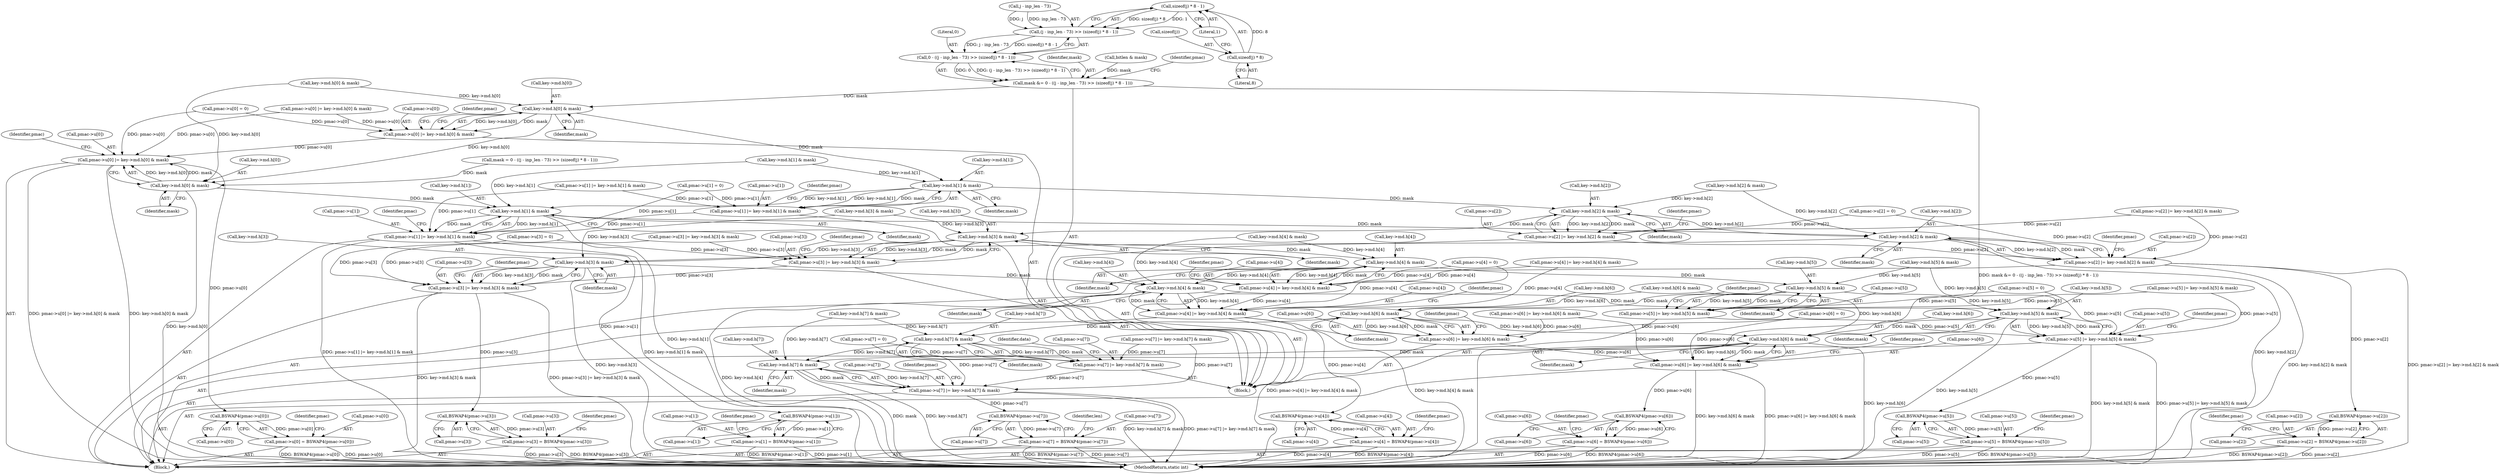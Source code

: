 digraph "0_openssl_68595c0c2886e7942a14f98c17a55a88afb6c292_0@API" {
"1001165" [label="(Call,sizeof(j) * 8 - 1)"];
"1001166" [label="(Call,sizeof(j) * 8)"];
"1001159" [label="(Call,(j - inp_len - 73) >> (sizeof(j) * 8 - 1))"];
"1001157" [label="(Call,0 - ((j - inp_len - 73) >> (sizeof(j) * 8 - 1)))"];
"1001155" [label="(Call,mask &= 0 - ((j - inp_len - 73) >> (sizeof(j) * 8 - 1)))"];
"1001177" [label="(Call,key->md.h[0] & mask)"];
"1001171" [label="(Call,pmac->u[0] |= key->md.h[0] & mask)"];
"1001406" [label="(Call,pmac->u[0] |= key->md.h[0] & mask)"];
"1001532" [label="(Call,BSWAP4(pmac->u[0]))"];
"1001526" [label="(Call,pmac->u[0] = BSWAP4(pmac->u[0]))"];
"1001192" [label="(Call,key->md.h[1] & mask)"];
"1001186" [label="(Call,pmac->u[1] |= key->md.h[1] & mask)"];
"1001421" [label="(Call,pmac->u[1] |= key->md.h[1] & mask)"];
"1001544" [label="(Call,BSWAP4(pmac->u[1]))"];
"1001538" [label="(Call,pmac->u[1] = BSWAP4(pmac->u[1]))"];
"1001207" [label="(Call,key->md.h[2] & mask)"];
"1001201" [label="(Call,pmac->u[2] |= key->md.h[2] & mask)"];
"1001436" [label="(Call,pmac->u[2] |= key->md.h[2] & mask)"];
"1001556" [label="(Call,BSWAP4(pmac->u[2]))"];
"1001550" [label="(Call,pmac->u[2] = BSWAP4(pmac->u[2]))"];
"1001222" [label="(Call,key->md.h[3] & mask)"];
"1001216" [label="(Call,pmac->u[3] |= key->md.h[3] & mask)"];
"1001451" [label="(Call,pmac->u[3] |= key->md.h[3] & mask)"];
"1001568" [label="(Call,BSWAP4(pmac->u[3]))"];
"1001562" [label="(Call,pmac->u[3] = BSWAP4(pmac->u[3]))"];
"1001237" [label="(Call,key->md.h[4] & mask)"];
"1001231" [label="(Call,pmac->u[4] |= key->md.h[4] & mask)"];
"1001466" [label="(Call,pmac->u[4] |= key->md.h[4] & mask)"];
"1001580" [label="(Call,BSWAP4(pmac->u[4]))"];
"1001574" [label="(Call,pmac->u[4] = BSWAP4(pmac->u[4]))"];
"1001252" [label="(Call,key->md.h[5] & mask)"];
"1001246" [label="(Call,pmac->u[5] |= key->md.h[5] & mask)"];
"1001481" [label="(Call,pmac->u[5] |= key->md.h[5] & mask)"];
"1001592" [label="(Call,BSWAP4(pmac->u[5]))"];
"1001586" [label="(Call,pmac->u[5] = BSWAP4(pmac->u[5]))"];
"1001267" [label="(Call,key->md.h[6] & mask)"];
"1001261" [label="(Call,pmac->u[6] |= key->md.h[6] & mask)"];
"1001496" [label="(Call,pmac->u[6] |= key->md.h[6] & mask)"];
"1001604" [label="(Call,BSWAP4(pmac->u[6]))"];
"1001598" [label="(Call,pmac->u[6] = BSWAP4(pmac->u[6]))"];
"1001282" [label="(Call,key->md.h[7] & mask)"];
"1001276" [label="(Call,pmac->u[7] |= key->md.h[7] & mask)"];
"1001511" [label="(Call,pmac->u[7] |= key->md.h[7] & mask)"];
"1001616" [label="(Call,BSWAP4(pmac->u[7]))"];
"1001610" [label="(Call,pmac->u[7] = BSWAP4(pmac->u[7]))"];
"1001517" [label="(Call,key->md.h[7] & mask)"];
"1001502" [label="(Call,key->md.h[6] & mask)"];
"1001487" [label="(Call,key->md.h[5] & mask)"];
"1001472" [label="(Call,key->md.h[4] & mask)"];
"1001457" [label="(Call,key->md.h[3] & mask)"];
"1001442" [label="(Call,key->md.h[2] & mask)"];
"1001427" [label="(Call,key->md.h[1] & mask)"];
"1001412" [label="(Call,key->md.h[0] & mask)"];
"1001232" [label="(Call,pmac->u[4])"];
"1001261" [label="(Call,pmac->u[6] |= key->md.h[6] & mask)"];
"1001290" [label="(Identifier,mask)"];
"1001420" [label="(Identifier,mask)"];
"1001604" [label="(Call,BSWAP4(pmac->u[6]))"];
"1001503" [label="(Call,key->md.h[6])"];
"1001002" [label="(Call,pmac->u[2] |= key->md.h[2] & mask)"];
"1001465" [label="(Identifier,mask)"];
"1001264" [label="(Identifier,pmac)"];
"1001427" [label="(Call,key->md.h[1] & mask)"];
"1001208" [label="(Call,key->md.h[2])"];
"1001217" [label="(Call,pmac->u[3])"];
"1001592" [label="(Call,BSWAP4(pmac->u[5]))"];
"1001171" [label="(Call,pmac->u[0] |= key->md.h[0] & mask)"];
"1001610" [label="(Call,pmac->u[7] = BSWAP4(pmac->u[7]))"];
"1001457" [label="(Call,key->md.h[3] & mask)"];
"1001083" [label="(Call,key->md.h[7] & mask)"];
"1001473" [label="(Call,key->md.h[4])"];
"1001283" [label="(Call,key->md.h[7])"];
"1001551" [label="(Call,pmac->u[2])"];
"1001223" [label="(Call,key->md.h[3])"];
"1001166" [label="(Call,sizeof(j) * 8)"];
"1000837" [label="(Call,pmac->u[6] = 0)"];
"1001458" [label="(Call,key->md.h[3])"];
"1001526" [label="(Call,pmac->u[0] = BSWAP4(pmac->u[0]))"];
"1001586" [label="(Call,pmac->u[5] = BSWAP4(pmac->u[5]))"];
"1001167" [label="(Call,sizeof(j))"];
"1001165" [label="(Call,sizeof(j) * 8 - 1)"];
"1001616" [label="(Call,BSWAP4(pmac->u[7]))"];
"1001617" [label="(Call,pmac->u[7])"];
"1001480" [label="(Identifier,mask)"];
"1001587" [label="(Call,pmac->u[5])"];
"1000809" [label="(Call,pmac->u[2] = 0)"];
"1001518" [label="(Call,key->md.h[7])"];
"1000823" [label="(Call,pmac->u[4] = 0)"];
"1000978" [label="(Call,key->md.h[0] & mask)"];
"1001216" [label="(Call,pmac->u[3] |= key->md.h[3] & mask)"];
"1001562" [label="(Call,pmac->u[3] = BSWAP4(pmac->u[3]))"];
"1001032" [label="(Call,pmac->u[4] |= key->md.h[4] & mask)"];
"1001260" [label="(Identifier,mask)"];
"1001282" [label="(Call,key->md.h[7] & mask)"];
"1001421" [label="(Call,pmac->u[1] |= key->md.h[1] & mask)"];
"1001439" [label="(Identifier,pmac)"];
"1001201" [label="(Call,pmac->u[2] |= key->md.h[2] & mask)"];
"1001185" [label="(Identifier,mask)"];
"1001159" [label="(Call,(j - inp_len - 73) >> (sizeof(j) * 8 - 1))"];
"1001247" [label="(Call,pmac->u[5])"];
"1001580" [label="(Call,BSWAP4(pmac->u[4]))"];
"1001237" [label="(Call,key->md.h[4] & mask)"];
"1001556" [label="(Call,BSWAP4(pmac->u[2]))"];
"1001186" [label="(Call,pmac->u[1] |= key->md.h[1] & mask)"];
"1001422" [label="(Call,pmac->u[1])"];
"1001268" [label="(Call,key->md.h[6])"];
"1001428" [label="(Call,key->md.h[1])"];
"1001569" [label="(Call,pmac->u[3])"];
"1001062" [label="(Call,pmac->u[6] |= key->md.h[6] & mask)"];
"1001452" [label="(Call,pmac->u[3])"];
"1001424" [label="(Identifier,pmac)"];
"1001145" [label="(Call,bitlen & mask)"];
"1001538" [label="(Call,pmac->u[1] = BSWAP4(pmac->u[1]))"];
"1001574" [label="(Call,pmac->u[4] = BSWAP4(pmac->u[4]))"];
"1001246" [label="(Call,pmac->u[5] |= key->md.h[5] & mask)"];
"1001466" [label="(Call,pmac->u[4] |= key->md.h[4] & mask)"];
"1001593" [label="(Call,pmac->u[5])"];
"1001219" [label="(Identifier,pmac)"];
"1001525" [label="(Identifier,mask)"];
"1001532" [label="(Call,BSWAP4(pmac->u[0]))"];
"1001275" [label="(Identifier,mask)"];
"1001407" [label="(Call,pmac->u[0])"];
"1001238" [label="(Call,key->md.h[4])"];
"1001390" [label="(Call,mask = 0 - ((j - inp_len - 73) >> (sizeof(j) * 8 - 1)))"];
"1001120" [label="(Block,)"];
"1001487" [label="(Call,key->md.h[5] & mask)"];
"1001541" [label="(Identifier,pmac)"];
"1001193" [label="(Call,key->md.h[1])"];
"1001249" [label="(Identifier,pmac)"];
"1001481" [label="(Call,pmac->u[5] |= key->md.h[5] & mask)"];
"1001451" [label="(Call,pmac->u[3] |= key->md.h[3] & mask)"];
"1001435" [label="(Identifier,mask)"];
"1001467" [label="(Call,pmac->u[4])"];
"1001204" [label="(Identifier,pmac)"];
"1001484" [label="(Identifier,pmac)"];
"1001605" [label="(Call,pmac->u[6])"];
"1001177" [label="(Call,key->md.h[0] & mask)"];
"1001262" [label="(Call,pmac->u[6])"];
"1001482" [label="(Call,pmac->u[5])"];
"1001565" [label="(Identifier,pmac)"];
"1001545" [label="(Call,pmac->u[1])"];
"1001623" [label="(Identifier,len)"];
"1000830" [label="(Call,pmac->u[5] = 0)"];
"1000987" [label="(Call,pmac->u[1] |= key->md.h[1] & mask)"];
"1001514" [label="(Identifier,pmac)"];
"1001413" [label="(Call,key->md.h[0])"];
"1001277" [label="(Call,pmac->u[7])"];
"1000795" [label="(Call,pmac->u[0] = 0)"];
"1001172" [label="(Call,pmac->u[0])"];
"1001469" [label="(Identifier,pmac)"];
"1001533" [label="(Call,pmac->u[0])"];
"1001575" [label="(Call,pmac->u[4])"];
"1001601" [label="(Identifier,pmac)"];
"1001557" [label="(Call,pmac->u[2])"];
"1001222" [label="(Call,key->md.h[3] & mask)"];
"1001202" [label="(Call,pmac->u[2])"];
"1000816" [label="(Call,pmac->u[3] = 0)"];
"1001068" [label="(Call,key->md.h[6] & mask)"];
"1001502" [label="(Call,key->md.h[6] & mask)"];
"1001511" [label="(Call,pmac->u[7] |= key->md.h[7] & mask)"];
"1001529" [label="(Identifier,pmac)"];
"1001568" [label="(Call,BSWAP4(pmac->u[3]))"];
"1001497" [label="(Call,pmac->u[6])"];
"1001155" [label="(Call,mask &= 0 - ((j - inp_len - 73) >> (sizeof(j) * 8 - 1)))"];
"1001544" [label="(Call,BSWAP4(pmac->u[1]))"];
"1000496" [label="(Block,)"];
"1000993" [label="(Call,key->md.h[1] & mask)"];
"1001169" [label="(Literal,8)"];
"1001589" [label="(Identifier,pmac)"];
"1001550" [label="(Call,pmac->u[2] = BSWAP4(pmac->u[2]))"];
"1001157" [label="(Call,0 - ((j - inp_len - 73) >> (sizeof(j) * 8 - 1)))"];
"1001200" [label="(Identifier,mask)"];
"1001944" [label="(MethodReturn,static int)"];
"1001577" [label="(Identifier,pmac)"];
"1001038" [label="(Call,key->md.h[4] & mask)"];
"1001436" [label="(Call,pmac->u[2] |= key->md.h[2] & mask)"];
"1001245" [label="(Identifier,mask)"];
"1001279" [label="(Identifier,pmac)"];
"1001252" [label="(Call,key->md.h[5] & mask)"];
"1001189" [label="(Identifier,pmac)"];
"1001276" [label="(Call,pmac->u[7] |= key->md.h[7] & mask)"];
"1001517" [label="(Call,key->md.h[7] & mask)"];
"1001412" [label="(Call,key->md.h[0] & mask)"];
"1001158" [label="(Literal,0)"];
"1001599" [label="(Call,pmac->u[6])"];
"1001170" [label="(Literal,1)"];
"1000972" [label="(Call,pmac->u[0] |= key->md.h[0] & mask)"];
"1001488" [label="(Call,key->md.h[5])"];
"1001008" [label="(Call,key->md.h[2] & mask)"];
"1001215" [label="(Identifier,mask)"];
"1001613" [label="(Identifier,pmac)"];
"1001292" [label="(Identifier,data)"];
"1000844" [label="(Call,pmac->u[7] = 0)"];
"1001495" [label="(Identifier,mask)"];
"1001454" [label="(Identifier,pmac)"];
"1001553" [label="(Identifier,pmac)"];
"1001207" [label="(Call,key->md.h[2] & mask)"];
"1001160" [label="(Call,j - inp_len - 73)"];
"1001581" [label="(Call,pmac->u[4])"];
"1001267" [label="(Call,key->md.h[6] & mask)"];
"1001174" [label="(Identifier,pmac)"];
"1000802" [label="(Call,pmac->u[1] = 0)"];
"1001499" [label="(Identifier,pmac)"];
"1001598" [label="(Call,pmac->u[6] = BSWAP4(pmac->u[6]))"];
"1001442" [label="(Call,key->md.h[2] & mask)"];
"1001234" [label="(Identifier,pmac)"];
"1001472" [label="(Call,key->md.h[4] & mask)"];
"1001512" [label="(Call,pmac->u[7])"];
"1001077" [label="(Call,pmac->u[7] |= key->md.h[7] & mask)"];
"1001611" [label="(Call,pmac->u[7])"];
"1001406" [label="(Call,pmac->u[0] |= key->md.h[0] & mask)"];
"1001450" [label="(Identifier,mask)"];
"1001156" [label="(Identifier,mask)"];
"1001178" [label="(Call,key->md.h[0])"];
"1001563" [label="(Call,pmac->u[3])"];
"1001539" [label="(Call,pmac->u[1])"];
"1001023" [label="(Call,key->md.h[3] & mask)"];
"1001230" [label="(Identifier,mask)"];
"1001437" [label="(Call,pmac->u[2])"];
"1001527" [label="(Call,pmac->u[0])"];
"1001047" [label="(Call,pmac->u[5] |= key->md.h[5] & mask)"];
"1001496" [label="(Call,pmac->u[6] |= key->md.h[6] & mask)"];
"1001510" [label="(Identifier,mask)"];
"1001053" [label="(Call,key->md.h[5] & mask)"];
"1001231" [label="(Call,pmac->u[4] |= key->md.h[4] & mask)"];
"1001253" [label="(Call,key->md.h[5])"];
"1001187" [label="(Call,pmac->u[1])"];
"1001443" [label="(Call,key->md.h[2])"];
"1001192" [label="(Call,key->md.h[1] & mask)"];
"1001017" [label="(Call,pmac->u[3] |= key->md.h[3] & mask)"];
"1001165" -> "1001159"  [label="AST: "];
"1001165" -> "1001170"  [label="CFG: "];
"1001166" -> "1001165"  [label="AST: "];
"1001170" -> "1001165"  [label="AST: "];
"1001159" -> "1001165"  [label="CFG: "];
"1001165" -> "1001159"  [label="DDG: sizeof(j) * 8"];
"1001165" -> "1001159"  [label="DDG: 1"];
"1001166" -> "1001165"  [label="DDG: 8"];
"1001166" -> "1001169"  [label="CFG: "];
"1001167" -> "1001166"  [label="AST: "];
"1001169" -> "1001166"  [label="AST: "];
"1001170" -> "1001166"  [label="CFG: "];
"1001159" -> "1001157"  [label="AST: "];
"1001160" -> "1001159"  [label="AST: "];
"1001157" -> "1001159"  [label="CFG: "];
"1001159" -> "1001157"  [label="DDG: j - inp_len - 73"];
"1001159" -> "1001157"  [label="DDG: sizeof(j) * 8 - 1"];
"1001160" -> "1001159"  [label="DDG: j"];
"1001160" -> "1001159"  [label="DDG: inp_len - 73"];
"1001157" -> "1001155"  [label="AST: "];
"1001158" -> "1001157"  [label="AST: "];
"1001155" -> "1001157"  [label="CFG: "];
"1001157" -> "1001155"  [label="DDG: 0"];
"1001157" -> "1001155"  [label="DDG: (j - inp_len - 73) >> (sizeof(j) * 8 - 1)"];
"1001155" -> "1001120"  [label="AST: "];
"1001156" -> "1001155"  [label="AST: "];
"1001174" -> "1001155"  [label="CFG: "];
"1001155" -> "1001944"  [label="DDG: mask &= 0 - ((j - inp_len - 73) >> (sizeof(j) * 8 - 1))"];
"1001145" -> "1001155"  [label="DDG: mask"];
"1001155" -> "1001177"  [label="DDG: mask"];
"1001177" -> "1001171"  [label="AST: "];
"1001177" -> "1001185"  [label="CFG: "];
"1001178" -> "1001177"  [label="AST: "];
"1001185" -> "1001177"  [label="AST: "];
"1001171" -> "1001177"  [label="CFG: "];
"1001177" -> "1001171"  [label="DDG: key->md.h[0]"];
"1001177" -> "1001171"  [label="DDG: mask"];
"1000978" -> "1001177"  [label="DDG: key->md.h[0]"];
"1001177" -> "1001192"  [label="DDG: mask"];
"1001177" -> "1001412"  [label="DDG: key->md.h[0]"];
"1001171" -> "1001120"  [label="AST: "];
"1001172" -> "1001171"  [label="AST: "];
"1001189" -> "1001171"  [label="CFG: "];
"1000795" -> "1001171"  [label="DDG: pmac->u[0]"];
"1000972" -> "1001171"  [label="DDG: pmac->u[0]"];
"1001171" -> "1001406"  [label="DDG: pmac->u[0]"];
"1001406" -> "1000496"  [label="AST: "];
"1001406" -> "1001412"  [label="CFG: "];
"1001407" -> "1001406"  [label="AST: "];
"1001412" -> "1001406"  [label="AST: "];
"1001424" -> "1001406"  [label="CFG: "];
"1001406" -> "1001944"  [label="DDG: pmac->u[0] |= key->md.h[0] & mask"];
"1001406" -> "1001944"  [label="DDG: key->md.h[0] & mask"];
"1000795" -> "1001406"  [label="DDG: pmac->u[0]"];
"1000972" -> "1001406"  [label="DDG: pmac->u[0]"];
"1001412" -> "1001406"  [label="DDG: key->md.h[0]"];
"1001412" -> "1001406"  [label="DDG: mask"];
"1001406" -> "1001532"  [label="DDG: pmac->u[0]"];
"1001532" -> "1001526"  [label="AST: "];
"1001532" -> "1001533"  [label="CFG: "];
"1001533" -> "1001532"  [label="AST: "];
"1001526" -> "1001532"  [label="CFG: "];
"1001532" -> "1001526"  [label="DDG: pmac->u[0]"];
"1001526" -> "1000496"  [label="AST: "];
"1001527" -> "1001526"  [label="AST: "];
"1001541" -> "1001526"  [label="CFG: "];
"1001526" -> "1001944"  [label="DDG: BSWAP4(pmac->u[0])"];
"1001526" -> "1001944"  [label="DDG: pmac->u[0]"];
"1001192" -> "1001186"  [label="AST: "];
"1001192" -> "1001200"  [label="CFG: "];
"1001193" -> "1001192"  [label="AST: "];
"1001200" -> "1001192"  [label="AST: "];
"1001186" -> "1001192"  [label="CFG: "];
"1001192" -> "1001186"  [label="DDG: key->md.h[1]"];
"1001192" -> "1001186"  [label="DDG: mask"];
"1000993" -> "1001192"  [label="DDG: key->md.h[1]"];
"1001192" -> "1001207"  [label="DDG: mask"];
"1001192" -> "1001427"  [label="DDG: key->md.h[1]"];
"1001186" -> "1001120"  [label="AST: "];
"1001187" -> "1001186"  [label="AST: "];
"1001204" -> "1001186"  [label="CFG: "];
"1000802" -> "1001186"  [label="DDG: pmac->u[1]"];
"1000987" -> "1001186"  [label="DDG: pmac->u[1]"];
"1001186" -> "1001421"  [label="DDG: pmac->u[1]"];
"1001421" -> "1000496"  [label="AST: "];
"1001421" -> "1001427"  [label="CFG: "];
"1001422" -> "1001421"  [label="AST: "];
"1001427" -> "1001421"  [label="AST: "];
"1001439" -> "1001421"  [label="CFG: "];
"1001421" -> "1001944"  [label="DDG: key->md.h[1] & mask"];
"1001421" -> "1001944"  [label="DDG: pmac->u[1] |= key->md.h[1] & mask"];
"1000802" -> "1001421"  [label="DDG: pmac->u[1]"];
"1000987" -> "1001421"  [label="DDG: pmac->u[1]"];
"1001427" -> "1001421"  [label="DDG: key->md.h[1]"];
"1001427" -> "1001421"  [label="DDG: mask"];
"1001421" -> "1001544"  [label="DDG: pmac->u[1]"];
"1001544" -> "1001538"  [label="AST: "];
"1001544" -> "1001545"  [label="CFG: "];
"1001545" -> "1001544"  [label="AST: "];
"1001538" -> "1001544"  [label="CFG: "];
"1001544" -> "1001538"  [label="DDG: pmac->u[1]"];
"1001538" -> "1000496"  [label="AST: "];
"1001539" -> "1001538"  [label="AST: "];
"1001553" -> "1001538"  [label="CFG: "];
"1001538" -> "1001944"  [label="DDG: BSWAP4(pmac->u[1])"];
"1001538" -> "1001944"  [label="DDG: pmac->u[1]"];
"1001207" -> "1001201"  [label="AST: "];
"1001207" -> "1001215"  [label="CFG: "];
"1001208" -> "1001207"  [label="AST: "];
"1001215" -> "1001207"  [label="AST: "];
"1001201" -> "1001207"  [label="CFG: "];
"1001207" -> "1001201"  [label="DDG: key->md.h[2]"];
"1001207" -> "1001201"  [label="DDG: mask"];
"1001008" -> "1001207"  [label="DDG: key->md.h[2]"];
"1001207" -> "1001222"  [label="DDG: mask"];
"1001207" -> "1001442"  [label="DDG: key->md.h[2]"];
"1001201" -> "1001120"  [label="AST: "];
"1001202" -> "1001201"  [label="AST: "];
"1001219" -> "1001201"  [label="CFG: "];
"1000809" -> "1001201"  [label="DDG: pmac->u[2]"];
"1001002" -> "1001201"  [label="DDG: pmac->u[2]"];
"1001201" -> "1001436"  [label="DDG: pmac->u[2]"];
"1001436" -> "1000496"  [label="AST: "];
"1001436" -> "1001442"  [label="CFG: "];
"1001437" -> "1001436"  [label="AST: "];
"1001442" -> "1001436"  [label="AST: "];
"1001454" -> "1001436"  [label="CFG: "];
"1001436" -> "1001944"  [label="DDG: pmac->u[2] |= key->md.h[2] & mask"];
"1001436" -> "1001944"  [label="DDG: key->md.h[2] & mask"];
"1000809" -> "1001436"  [label="DDG: pmac->u[2]"];
"1001002" -> "1001436"  [label="DDG: pmac->u[2]"];
"1001442" -> "1001436"  [label="DDG: key->md.h[2]"];
"1001442" -> "1001436"  [label="DDG: mask"];
"1001436" -> "1001556"  [label="DDG: pmac->u[2]"];
"1001556" -> "1001550"  [label="AST: "];
"1001556" -> "1001557"  [label="CFG: "];
"1001557" -> "1001556"  [label="AST: "];
"1001550" -> "1001556"  [label="CFG: "];
"1001556" -> "1001550"  [label="DDG: pmac->u[2]"];
"1001550" -> "1000496"  [label="AST: "];
"1001551" -> "1001550"  [label="AST: "];
"1001565" -> "1001550"  [label="CFG: "];
"1001550" -> "1001944"  [label="DDG: pmac->u[2]"];
"1001550" -> "1001944"  [label="DDG: BSWAP4(pmac->u[2])"];
"1001222" -> "1001216"  [label="AST: "];
"1001222" -> "1001230"  [label="CFG: "];
"1001223" -> "1001222"  [label="AST: "];
"1001230" -> "1001222"  [label="AST: "];
"1001216" -> "1001222"  [label="CFG: "];
"1001222" -> "1001216"  [label="DDG: key->md.h[3]"];
"1001222" -> "1001216"  [label="DDG: mask"];
"1001023" -> "1001222"  [label="DDG: key->md.h[3]"];
"1001222" -> "1001237"  [label="DDG: mask"];
"1001222" -> "1001457"  [label="DDG: key->md.h[3]"];
"1001216" -> "1001120"  [label="AST: "];
"1001217" -> "1001216"  [label="AST: "];
"1001234" -> "1001216"  [label="CFG: "];
"1000816" -> "1001216"  [label="DDG: pmac->u[3]"];
"1001017" -> "1001216"  [label="DDG: pmac->u[3]"];
"1001216" -> "1001451"  [label="DDG: pmac->u[3]"];
"1001451" -> "1000496"  [label="AST: "];
"1001451" -> "1001457"  [label="CFG: "];
"1001452" -> "1001451"  [label="AST: "];
"1001457" -> "1001451"  [label="AST: "];
"1001469" -> "1001451"  [label="CFG: "];
"1001451" -> "1001944"  [label="DDG: pmac->u[3] |= key->md.h[3] & mask"];
"1001451" -> "1001944"  [label="DDG: key->md.h[3] & mask"];
"1000816" -> "1001451"  [label="DDG: pmac->u[3]"];
"1001017" -> "1001451"  [label="DDG: pmac->u[3]"];
"1001457" -> "1001451"  [label="DDG: key->md.h[3]"];
"1001457" -> "1001451"  [label="DDG: mask"];
"1001451" -> "1001568"  [label="DDG: pmac->u[3]"];
"1001568" -> "1001562"  [label="AST: "];
"1001568" -> "1001569"  [label="CFG: "];
"1001569" -> "1001568"  [label="AST: "];
"1001562" -> "1001568"  [label="CFG: "];
"1001568" -> "1001562"  [label="DDG: pmac->u[3]"];
"1001562" -> "1000496"  [label="AST: "];
"1001563" -> "1001562"  [label="AST: "];
"1001577" -> "1001562"  [label="CFG: "];
"1001562" -> "1001944"  [label="DDG: pmac->u[3]"];
"1001562" -> "1001944"  [label="DDG: BSWAP4(pmac->u[3])"];
"1001237" -> "1001231"  [label="AST: "];
"1001237" -> "1001245"  [label="CFG: "];
"1001238" -> "1001237"  [label="AST: "];
"1001245" -> "1001237"  [label="AST: "];
"1001231" -> "1001237"  [label="CFG: "];
"1001237" -> "1001231"  [label="DDG: key->md.h[4]"];
"1001237" -> "1001231"  [label="DDG: mask"];
"1001038" -> "1001237"  [label="DDG: key->md.h[4]"];
"1001237" -> "1001252"  [label="DDG: mask"];
"1001237" -> "1001472"  [label="DDG: key->md.h[4]"];
"1001231" -> "1001120"  [label="AST: "];
"1001232" -> "1001231"  [label="AST: "];
"1001249" -> "1001231"  [label="CFG: "];
"1000823" -> "1001231"  [label="DDG: pmac->u[4]"];
"1001032" -> "1001231"  [label="DDG: pmac->u[4]"];
"1001231" -> "1001466"  [label="DDG: pmac->u[4]"];
"1001466" -> "1000496"  [label="AST: "];
"1001466" -> "1001472"  [label="CFG: "];
"1001467" -> "1001466"  [label="AST: "];
"1001472" -> "1001466"  [label="AST: "];
"1001484" -> "1001466"  [label="CFG: "];
"1001466" -> "1001944"  [label="DDG: key->md.h[4] & mask"];
"1001466" -> "1001944"  [label="DDG: pmac->u[4] |= key->md.h[4] & mask"];
"1000823" -> "1001466"  [label="DDG: pmac->u[4]"];
"1001032" -> "1001466"  [label="DDG: pmac->u[4]"];
"1001472" -> "1001466"  [label="DDG: key->md.h[4]"];
"1001472" -> "1001466"  [label="DDG: mask"];
"1001466" -> "1001580"  [label="DDG: pmac->u[4]"];
"1001580" -> "1001574"  [label="AST: "];
"1001580" -> "1001581"  [label="CFG: "];
"1001581" -> "1001580"  [label="AST: "];
"1001574" -> "1001580"  [label="CFG: "];
"1001580" -> "1001574"  [label="DDG: pmac->u[4]"];
"1001574" -> "1000496"  [label="AST: "];
"1001575" -> "1001574"  [label="AST: "];
"1001589" -> "1001574"  [label="CFG: "];
"1001574" -> "1001944"  [label="DDG: BSWAP4(pmac->u[4])"];
"1001574" -> "1001944"  [label="DDG: pmac->u[4]"];
"1001252" -> "1001246"  [label="AST: "];
"1001252" -> "1001260"  [label="CFG: "];
"1001253" -> "1001252"  [label="AST: "];
"1001260" -> "1001252"  [label="AST: "];
"1001246" -> "1001252"  [label="CFG: "];
"1001252" -> "1001246"  [label="DDG: key->md.h[5]"];
"1001252" -> "1001246"  [label="DDG: mask"];
"1001053" -> "1001252"  [label="DDG: key->md.h[5]"];
"1001252" -> "1001267"  [label="DDG: mask"];
"1001252" -> "1001487"  [label="DDG: key->md.h[5]"];
"1001246" -> "1001120"  [label="AST: "];
"1001247" -> "1001246"  [label="AST: "];
"1001264" -> "1001246"  [label="CFG: "];
"1001047" -> "1001246"  [label="DDG: pmac->u[5]"];
"1000830" -> "1001246"  [label="DDG: pmac->u[5]"];
"1001246" -> "1001481"  [label="DDG: pmac->u[5]"];
"1001481" -> "1000496"  [label="AST: "];
"1001481" -> "1001487"  [label="CFG: "];
"1001482" -> "1001481"  [label="AST: "];
"1001487" -> "1001481"  [label="AST: "];
"1001499" -> "1001481"  [label="CFG: "];
"1001481" -> "1001944"  [label="DDG: key->md.h[5] & mask"];
"1001481" -> "1001944"  [label="DDG: pmac->u[5] |= key->md.h[5] & mask"];
"1001047" -> "1001481"  [label="DDG: pmac->u[5]"];
"1000830" -> "1001481"  [label="DDG: pmac->u[5]"];
"1001487" -> "1001481"  [label="DDG: key->md.h[5]"];
"1001487" -> "1001481"  [label="DDG: mask"];
"1001481" -> "1001592"  [label="DDG: pmac->u[5]"];
"1001592" -> "1001586"  [label="AST: "];
"1001592" -> "1001593"  [label="CFG: "];
"1001593" -> "1001592"  [label="AST: "];
"1001586" -> "1001592"  [label="CFG: "];
"1001592" -> "1001586"  [label="DDG: pmac->u[5]"];
"1001586" -> "1000496"  [label="AST: "];
"1001587" -> "1001586"  [label="AST: "];
"1001601" -> "1001586"  [label="CFG: "];
"1001586" -> "1001944"  [label="DDG: pmac->u[5]"];
"1001586" -> "1001944"  [label="DDG: BSWAP4(pmac->u[5])"];
"1001267" -> "1001261"  [label="AST: "];
"1001267" -> "1001275"  [label="CFG: "];
"1001268" -> "1001267"  [label="AST: "];
"1001275" -> "1001267"  [label="AST: "];
"1001261" -> "1001267"  [label="CFG: "];
"1001267" -> "1001261"  [label="DDG: key->md.h[6]"];
"1001267" -> "1001261"  [label="DDG: mask"];
"1001068" -> "1001267"  [label="DDG: key->md.h[6]"];
"1001267" -> "1001282"  [label="DDG: mask"];
"1001267" -> "1001502"  [label="DDG: key->md.h[6]"];
"1001261" -> "1001120"  [label="AST: "];
"1001262" -> "1001261"  [label="AST: "];
"1001279" -> "1001261"  [label="CFG: "];
"1000837" -> "1001261"  [label="DDG: pmac->u[6]"];
"1001062" -> "1001261"  [label="DDG: pmac->u[6]"];
"1001261" -> "1001496"  [label="DDG: pmac->u[6]"];
"1001496" -> "1000496"  [label="AST: "];
"1001496" -> "1001502"  [label="CFG: "];
"1001497" -> "1001496"  [label="AST: "];
"1001502" -> "1001496"  [label="AST: "];
"1001514" -> "1001496"  [label="CFG: "];
"1001496" -> "1001944"  [label="DDG: key->md.h[6] & mask"];
"1001496" -> "1001944"  [label="DDG: pmac->u[6] |= key->md.h[6] & mask"];
"1000837" -> "1001496"  [label="DDG: pmac->u[6]"];
"1001062" -> "1001496"  [label="DDG: pmac->u[6]"];
"1001502" -> "1001496"  [label="DDG: key->md.h[6]"];
"1001502" -> "1001496"  [label="DDG: mask"];
"1001496" -> "1001604"  [label="DDG: pmac->u[6]"];
"1001604" -> "1001598"  [label="AST: "];
"1001604" -> "1001605"  [label="CFG: "];
"1001605" -> "1001604"  [label="AST: "];
"1001598" -> "1001604"  [label="CFG: "];
"1001604" -> "1001598"  [label="DDG: pmac->u[6]"];
"1001598" -> "1000496"  [label="AST: "];
"1001599" -> "1001598"  [label="AST: "];
"1001613" -> "1001598"  [label="CFG: "];
"1001598" -> "1001944"  [label="DDG: pmac->u[6]"];
"1001598" -> "1001944"  [label="DDG: BSWAP4(pmac->u[6])"];
"1001282" -> "1001276"  [label="AST: "];
"1001282" -> "1001290"  [label="CFG: "];
"1001283" -> "1001282"  [label="AST: "];
"1001290" -> "1001282"  [label="AST: "];
"1001276" -> "1001282"  [label="CFG: "];
"1001282" -> "1001276"  [label="DDG: key->md.h[7]"];
"1001282" -> "1001276"  [label="DDG: mask"];
"1001083" -> "1001282"  [label="DDG: key->md.h[7]"];
"1001282" -> "1001517"  [label="DDG: key->md.h[7]"];
"1001276" -> "1001120"  [label="AST: "];
"1001277" -> "1001276"  [label="AST: "];
"1001292" -> "1001276"  [label="CFG: "];
"1001077" -> "1001276"  [label="DDG: pmac->u[7]"];
"1000844" -> "1001276"  [label="DDG: pmac->u[7]"];
"1001276" -> "1001511"  [label="DDG: pmac->u[7]"];
"1001511" -> "1000496"  [label="AST: "];
"1001511" -> "1001517"  [label="CFG: "];
"1001512" -> "1001511"  [label="AST: "];
"1001517" -> "1001511"  [label="AST: "];
"1001529" -> "1001511"  [label="CFG: "];
"1001511" -> "1001944"  [label="DDG: key->md.h[7] & mask"];
"1001511" -> "1001944"  [label="DDG: pmac->u[7] |= key->md.h[7] & mask"];
"1001077" -> "1001511"  [label="DDG: pmac->u[7]"];
"1000844" -> "1001511"  [label="DDG: pmac->u[7]"];
"1001517" -> "1001511"  [label="DDG: key->md.h[7]"];
"1001517" -> "1001511"  [label="DDG: mask"];
"1001511" -> "1001616"  [label="DDG: pmac->u[7]"];
"1001616" -> "1001610"  [label="AST: "];
"1001616" -> "1001617"  [label="CFG: "];
"1001617" -> "1001616"  [label="AST: "];
"1001610" -> "1001616"  [label="CFG: "];
"1001616" -> "1001610"  [label="DDG: pmac->u[7]"];
"1001610" -> "1000496"  [label="AST: "];
"1001611" -> "1001610"  [label="AST: "];
"1001623" -> "1001610"  [label="CFG: "];
"1001610" -> "1001944"  [label="DDG: pmac->u[7]"];
"1001610" -> "1001944"  [label="DDG: BSWAP4(pmac->u[7])"];
"1001517" -> "1001525"  [label="CFG: "];
"1001518" -> "1001517"  [label="AST: "];
"1001525" -> "1001517"  [label="AST: "];
"1001517" -> "1001944"  [label="DDG: mask"];
"1001517" -> "1001944"  [label="DDG: key->md.h[7]"];
"1001083" -> "1001517"  [label="DDG: key->md.h[7]"];
"1001502" -> "1001517"  [label="DDG: mask"];
"1001502" -> "1001510"  [label="CFG: "];
"1001503" -> "1001502"  [label="AST: "];
"1001510" -> "1001502"  [label="AST: "];
"1001502" -> "1001944"  [label="DDG: key->md.h[6]"];
"1001068" -> "1001502"  [label="DDG: key->md.h[6]"];
"1001487" -> "1001502"  [label="DDG: mask"];
"1001487" -> "1001495"  [label="CFG: "];
"1001488" -> "1001487"  [label="AST: "];
"1001495" -> "1001487"  [label="AST: "];
"1001487" -> "1001944"  [label="DDG: key->md.h[5]"];
"1001053" -> "1001487"  [label="DDG: key->md.h[5]"];
"1001472" -> "1001487"  [label="DDG: mask"];
"1001472" -> "1001480"  [label="CFG: "];
"1001473" -> "1001472"  [label="AST: "];
"1001480" -> "1001472"  [label="AST: "];
"1001472" -> "1001944"  [label="DDG: key->md.h[4]"];
"1001038" -> "1001472"  [label="DDG: key->md.h[4]"];
"1001457" -> "1001472"  [label="DDG: mask"];
"1001457" -> "1001465"  [label="CFG: "];
"1001458" -> "1001457"  [label="AST: "];
"1001465" -> "1001457"  [label="AST: "];
"1001457" -> "1001944"  [label="DDG: key->md.h[3]"];
"1001023" -> "1001457"  [label="DDG: key->md.h[3]"];
"1001442" -> "1001457"  [label="DDG: mask"];
"1001442" -> "1001450"  [label="CFG: "];
"1001443" -> "1001442"  [label="AST: "];
"1001450" -> "1001442"  [label="AST: "];
"1001442" -> "1001944"  [label="DDG: key->md.h[2]"];
"1001008" -> "1001442"  [label="DDG: key->md.h[2]"];
"1001427" -> "1001442"  [label="DDG: mask"];
"1001427" -> "1001435"  [label="CFG: "];
"1001428" -> "1001427"  [label="AST: "];
"1001435" -> "1001427"  [label="AST: "];
"1001427" -> "1001944"  [label="DDG: key->md.h[1]"];
"1000993" -> "1001427"  [label="DDG: key->md.h[1]"];
"1001412" -> "1001427"  [label="DDG: mask"];
"1001412" -> "1001420"  [label="CFG: "];
"1001413" -> "1001412"  [label="AST: "];
"1001420" -> "1001412"  [label="AST: "];
"1001412" -> "1001944"  [label="DDG: key->md.h[0]"];
"1000978" -> "1001412"  [label="DDG: key->md.h[0]"];
"1001390" -> "1001412"  [label="DDG: mask"];
}
